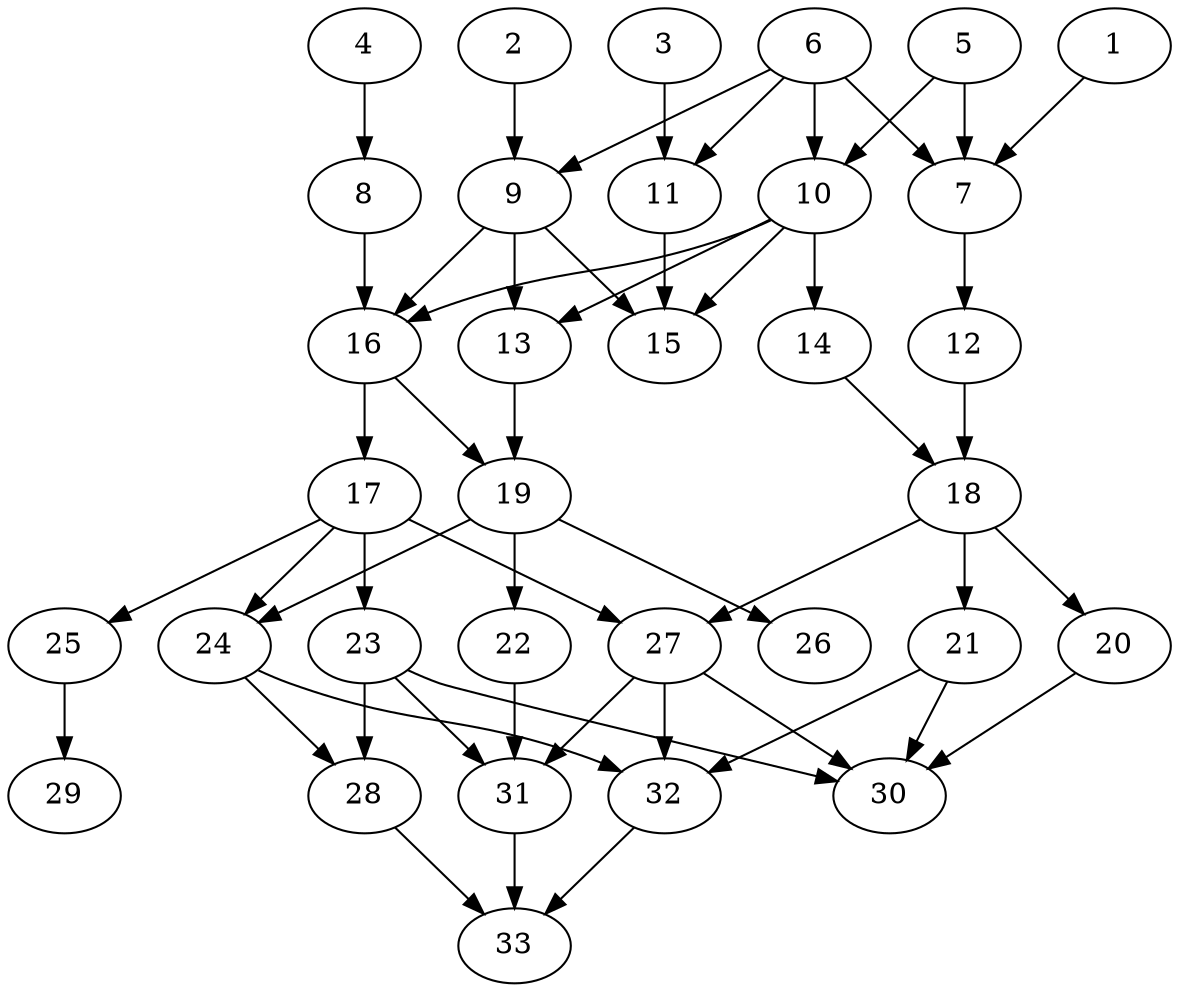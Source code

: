 // DAG (tier=2-normal, mode=compute, n=33, ccr=0.372, fat=0.536, density=0.480, regular=0.534, jump=0.119, mindata=524288, maxdata=8388608)
// DAG automatically generated by daggen at Sun Aug 24 16:33:33 2025
// /home/ermia/Project/Environments/daggen/bin/daggen --dot --ccr 0.372 --fat 0.536 --regular 0.534 --density 0.480 --jump 0.119 --mindata 524288 --maxdata 8388608 -n 33 
digraph G {
  1 [size="517227804681836691456", alpha="0.00", expect_size="258613902340918345728"]
  1 -> 7 [size ="515479298899968"]
  2 [size="50595833843119608", alpha="0.07", expect_size="25297916921559804"]
  2 -> 9 [size ="31832284332032"]
  3 [size="1611045183021856", alpha="0.16", expect_size="805522591510928"]
  3 -> 11 [size ="179359981764608"]
  4 [size="3786200898363200", alpha="0.12", expect_size="1893100449181600"]
  4 -> 8 [size ="77524159692800"]
  5 [size="12709628179996737536", alpha="0.17", expect_size="6354814089998368768"]
  5 -> 7 [size ="43569096163328"]
  5 -> 10 [size ="43569096163328"]
  6 [size="4892585018269288", alpha="0.04", expect_size="2446292509134644"]
  6 -> 7 [size ="110657684897792"]
  6 -> 9 [size ="110657684897792"]
  6 -> 10 [size ="110657684897792"]
  6 -> 11 [size ="110657684897792"]
  7 [size="10000853751285415936", alpha="0.06", expect_size="5000426875642707968"]
  7 -> 12 [size ="37134824112128"]
  8 [size="16337735482486508", alpha="0.03", expect_size="8168867741243254"]
  8 -> 16 [size ="37772928745472"]
  9 [size="204178142757072", alpha="0.05", expect_size="102089071378536"]
  9 -> 13 [size ="5476620173312"]
  9 -> 15 [size ="5476620173312"]
  9 -> 16 [size ="5476620173312"]
  10 [size="15304685215040482", alpha="0.12", expect_size="7652342607520241"]
  10 -> 13 [size ="7698762432512"]
  10 -> 14 [size ="7698762432512"]
  10 -> 15 [size ="7698762432512"]
  10 -> 16 [size ="7698762432512"]
  11 [size="21123820216046168", alpha="0.02", expect_size="10561910108023084"]
  11 -> 15 [size ="343382668869632"]
  12 [size="318795894186093632", alpha="0.18", expect_size="159397947093046816"]
  12 -> 18 [size ="279474729910272"]
  13 [size="529798770325865889792", alpha="0.07", expect_size="264899385162932944896"]
  13 -> 19 [size ="523798138847232"]
  14 [size="53816974987097014272", alpha="0.12", expect_size="26908487493548507136"]
  14 -> 18 [size ="114034477105152"]
  15 [size="270932169137400896", alpha="0.02", expect_size="135466084568700448"]
  16 [size="28901424466134916", alpha="0.03", expect_size="14450712233067458"]
  16 -> 17 [size ="20309960818688"]
  16 -> 19 [size ="20309960818688"]
  17 [size="815900799214992768", alpha="0.01", expect_size="407950399607496384"]
  17 -> 23 [size ="559382211330048"]
  17 -> 24 [size ="559382211330048"]
  17 -> 25 [size ="559382211330048"]
  17 -> 27 [size ="559382211330048"]
  18 [size="1773081708156995", alpha="0.19", expect_size="886540854078497"]
  18 -> 20 [size ="28246330572800"]
  18 -> 21 [size ="28246330572800"]
  18 -> 27 [size ="28246330572800"]
  19 [size="224343657208477760", alpha="0.12", expect_size="112171828604238880"]
  19 -> 22 [size ="495166855053312"]
  19 -> 24 [size ="495166855053312"]
  19 -> 26 [size ="495166855053312"]
  20 [size="171367458889497792", alpha="0.06", expect_size="85683729444748896"]
  20 -> 30 [size ="83288819499008"]
  21 [size="154070863100064640", alpha="0.18", expect_size="77035431550032320"]
  21 -> 30 [size ="144333583941632"]
  21 -> 32 [size ="144333583941632"]
  22 [size="8950346111298956", alpha="0.15", expect_size="4475173055649478"]
  22 -> 31 [size ="438982198427648"]
  23 [size="2383567487681537", alpha="0.09", expect_size="1191783743840768"]
  23 -> 28 [size ="72655822651392"]
  23 -> 30 [size ="72655822651392"]
  23 -> 31 [size ="72655822651392"]
  24 [size="6577461835713024", alpha="0.18", expect_size="3288730917856512"]
  24 -> 28 [size ="478424997036032"]
  24 -> 32 [size ="478424997036032"]
  25 [size="101276020982249684992", alpha="0.14", expect_size="50638010491124842496"]
  25 -> 29 [size ="173817863340032"]
  26 [size="109138275471276", alpha="0.19", expect_size="54569137735638"]
  27 [size="520738219167624064", alpha="0.20", expect_size="260369109583812032"]
  27 -> 30 [size ="254494126374912"]
  27 -> 31 [size ="254494126374912"]
  27 -> 32 [size ="254494126374912"]
  28 [size="55957546185361152", alpha="0.17", expect_size="27978773092680576"]
  28 -> 33 [size ="98059144921088"]
  29 [size="270553484994967488", alpha="0.05", expect_size="135276742497483744"]
  30 [size="31251714482053200", alpha="0.10", expect_size="15625857241026600"]
  31 [size="716653454393774848", alpha="0.12", expect_size="358326727196887424"]
  31 -> 33 [size ="283166690508800"]
  32 [size="532216099398909689856", alpha="0.10", expect_size="266108049699454844928"]
  32 -> 33 [size ="525390229536768"]
  33 [size="368526368550017856", alpha="0.13", expect_size="184263184275008928"]
}